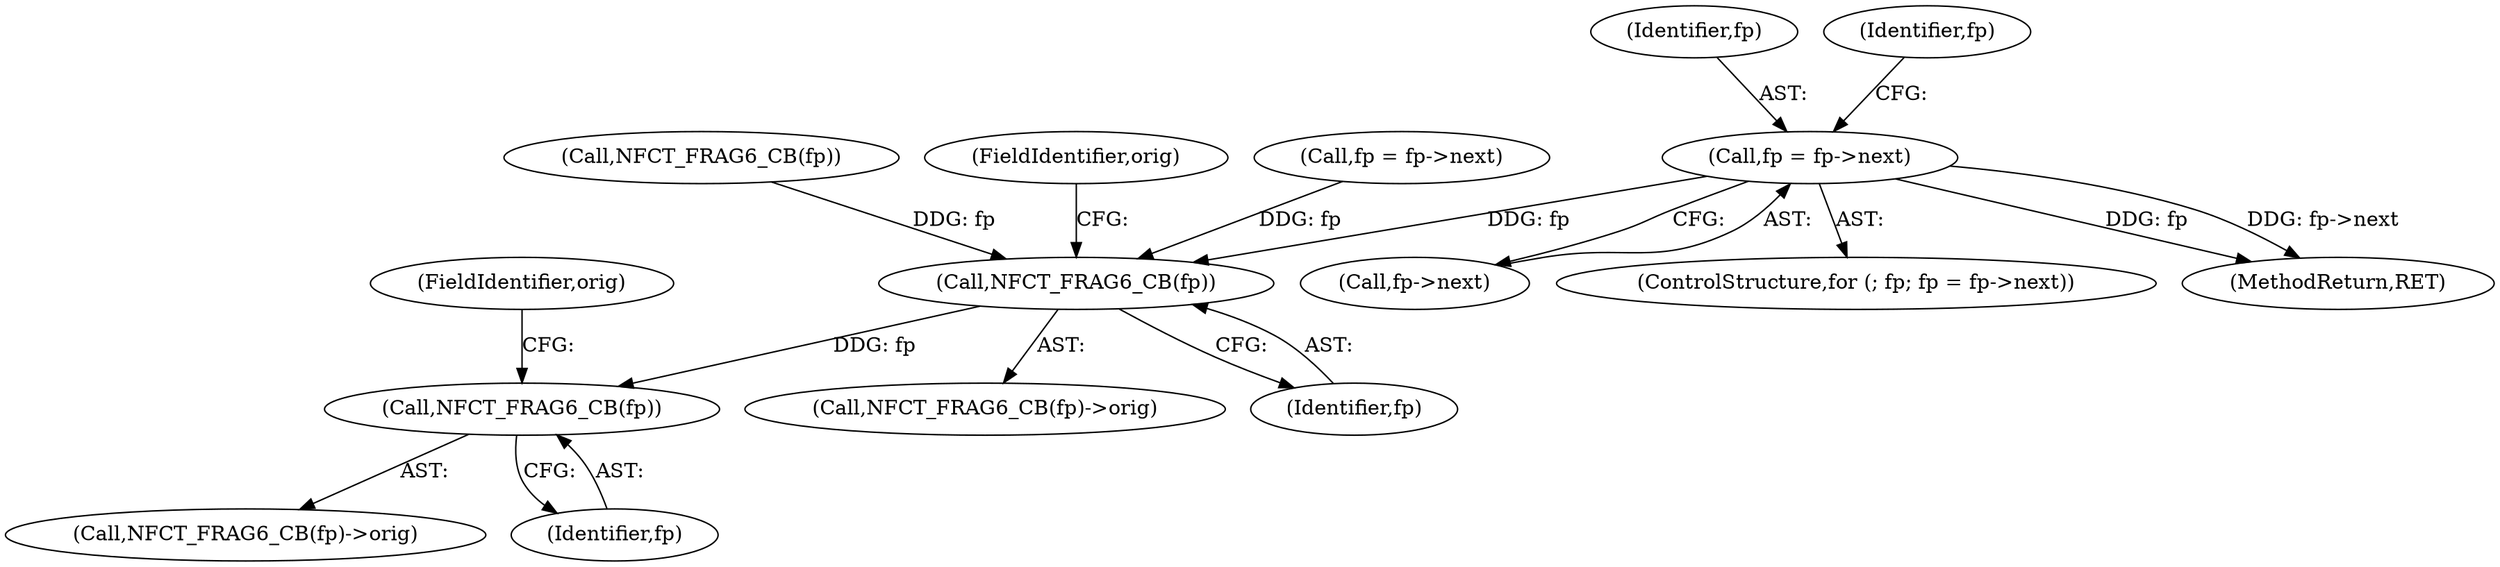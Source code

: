 digraph "0_linux_9e2dcf72023d1447f09c47d77c99b0c49659e5ce_0@pointer" {
"1000515" [label="(Call,fp = fp->next)"];
"1000525" [label="(Call,NFCT_FRAG6_CB(fp))"];
"1000538" [label="(Call,NFCT_FRAG6_CB(fp))"];
"1000516" [label="(Identifier,fp)"];
"1000517" [label="(Call,fp->next)"];
"1000513" [label="(ControlStructure,for (; fp; fp = fp->next))"];
"1000524" [label="(Call,NFCT_FRAG6_CB(fp)->orig)"];
"1000525" [label="(Call,NFCT_FRAG6_CB(fp))"];
"1000498" [label="(Call,NFCT_FRAG6_CB(fp))"];
"1000527" [label="(FieldIdentifier,orig)"];
"1000502" [label="(Call,fp = fp->next)"];
"1000526" [label="(Identifier,fp)"];
"1000538" [label="(Call,NFCT_FRAG6_CB(fp))"];
"1000554" [label="(MethodReturn,RET)"];
"1000515" [label="(Call,fp = fp->next)"];
"1000537" [label="(Call,NFCT_FRAG6_CB(fp)->orig)"];
"1000539" [label="(Identifier,fp)"];
"1000514" [label="(Identifier,fp)"];
"1000540" [label="(FieldIdentifier,orig)"];
"1000515" -> "1000513"  [label="AST: "];
"1000515" -> "1000517"  [label="CFG: "];
"1000516" -> "1000515"  [label="AST: "];
"1000517" -> "1000515"  [label="AST: "];
"1000514" -> "1000515"  [label="CFG: "];
"1000515" -> "1000554"  [label="DDG: fp"];
"1000515" -> "1000554"  [label="DDG: fp->next"];
"1000515" -> "1000525"  [label="DDG: fp"];
"1000525" -> "1000524"  [label="AST: "];
"1000525" -> "1000526"  [label="CFG: "];
"1000526" -> "1000525"  [label="AST: "];
"1000527" -> "1000525"  [label="CFG: "];
"1000502" -> "1000525"  [label="DDG: fp"];
"1000498" -> "1000525"  [label="DDG: fp"];
"1000525" -> "1000538"  [label="DDG: fp"];
"1000538" -> "1000537"  [label="AST: "];
"1000538" -> "1000539"  [label="CFG: "];
"1000539" -> "1000538"  [label="AST: "];
"1000540" -> "1000538"  [label="CFG: "];
}
